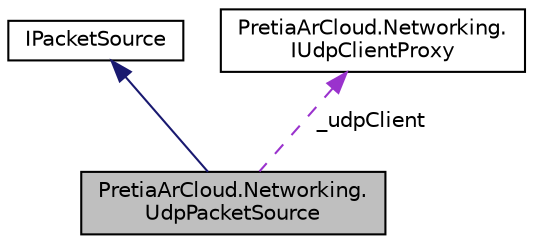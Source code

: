 digraph "PretiaArCloud.Networking.UdpPacketSource"
{
 // LATEX_PDF_SIZE
  edge [fontname="Helvetica",fontsize="10",labelfontname="Helvetica",labelfontsize="10"];
  node [fontname="Helvetica",fontsize="10",shape=record];
  Node1 [label="PretiaArCloud.Networking.\lUdpPacketSource",height=0.2,width=0.4,color="black", fillcolor="grey75", style="filled", fontcolor="black",tooltip=" "];
  Node2 -> Node1 [dir="back",color="midnightblue",fontsize="10",style="solid",fontname="Helvetica"];
  Node2 [label="IPacketSource",height=0.2,width=0.4,color="black", fillcolor="white", style="filled",URL="$interfacePretiaArCloud_1_1Networking_1_1IPacketSource.html",tooltip=" "];
  Node3 -> Node1 [dir="back",color="darkorchid3",fontsize="10",style="dashed",label=" _udpClient" ,fontname="Helvetica"];
  Node3 [label="PretiaArCloud.Networking.\lIUdpClientProxy",height=0.2,width=0.4,color="black", fillcolor="white", style="filled",URL="$interfacePretiaArCloud_1_1Networking_1_1IUdpClientProxy.html",tooltip=" "];
}
